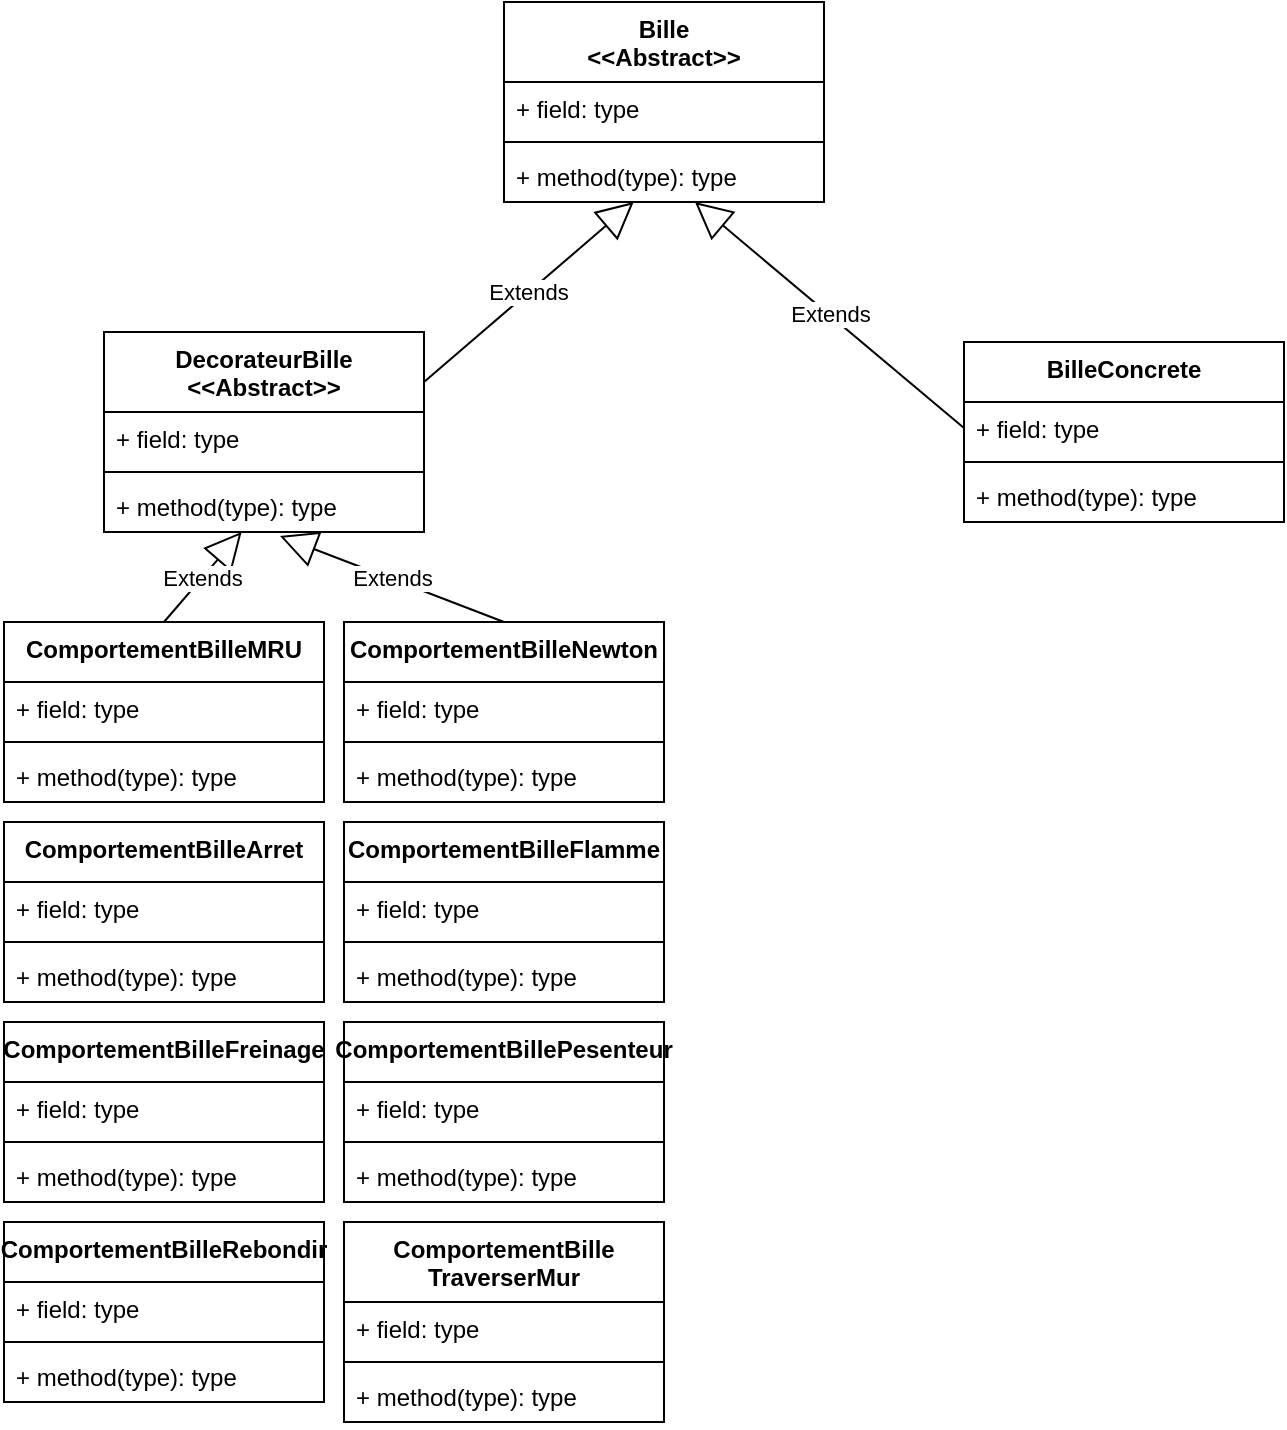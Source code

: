 <mxfile version="22.1.5" type="device">
  <diagram name="Page-1" id="y6GUsYUMh8W0VILu-CTX">
    <mxGraphModel dx="512" dy="767" grid="1" gridSize="10" guides="1" tooltips="1" connect="1" arrows="1" fold="1" page="1" pageScale="1" pageWidth="827" pageHeight="1169" math="0" shadow="0">
      <root>
        <mxCell id="0" />
        <mxCell id="1" parent="0" />
        <mxCell id="aRLeVCZa8Ol4xVSwPV5y-1" value="Bille&lt;br&gt;&amp;lt;&amp;lt;Abstract&amp;gt;&amp;gt;" style="swimlane;fontStyle=1;align=center;verticalAlign=top;childLayout=stackLayout;horizontal=1;startSize=40;horizontalStack=0;resizeParent=1;resizeParentMax=0;resizeLast=0;collapsible=1;marginBottom=0;whiteSpace=wrap;html=1;" vertex="1" parent="1">
          <mxGeometry x="310" y="40" width="160" height="100" as="geometry" />
        </mxCell>
        <mxCell id="aRLeVCZa8Ol4xVSwPV5y-2" value="+ field: type" style="text;strokeColor=none;fillColor=none;align=left;verticalAlign=top;spacingLeft=4;spacingRight=4;overflow=hidden;rotatable=0;points=[[0,0.5],[1,0.5]];portConstraint=eastwest;whiteSpace=wrap;html=1;" vertex="1" parent="aRLeVCZa8Ol4xVSwPV5y-1">
          <mxGeometry y="40" width="160" height="26" as="geometry" />
        </mxCell>
        <mxCell id="aRLeVCZa8Ol4xVSwPV5y-3" value="" style="line;strokeWidth=1;fillColor=none;align=left;verticalAlign=middle;spacingTop=-1;spacingLeft=3;spacingRight=3;rotatable=0;labelPosition=right;points=[];portConstraint=eastwest;strokeColor=inherit;" vertex="1" parent="aRLeVCZa8Ol4xVSwPV5y-1">
          <mxGeometry y="66" width="160" height="8" as="geometry" />
        </mxCell>
        <mxCell id="aRLeVCZa8Ol4xVSwPV5y-4" value="+ method(type): type" style="text;strokeColor=none;fillColor=none;align=left;verticalAlign=top;spacingLeft=4;spacingRight=4;overflow=hidden;rotatable=0;points=[[0,0.5],[1,0.5]];portConstraint=eastwest;whiteSpace=wrap;html=1;" vertex="1" parent="aRLeVCZa8Ol4xVSwPV5y-1">
          <mxGeometry y="74" width="160" height="26" as="geometry" />
        </mxCell>
        <mxCell id="aRLeVCZa8Ol4xVSwPV5y-5" value="BilleConcrete" style="swimlane;fontStyle=1;align=center;verticalAlign=top;childLayout=stackLayout;horizontal=1;startSize=30;horizontalStack=0;resizeParent=1;resizeParentMax=0;resizeLast=0;collapsible=1;marginBottom=0;whiteSpace=wrap;html=1;" vertex="1" parent="1">
          <mxGeometry x="540" y="210" width="160" height="90" as="geometry" />
        </mxCell>
        <mxCell id="aRLeVCZa8Ol4xVSwPV5y-6" value="+ field: type" style="text;strokeColor=none;fillColor=none;align=left;verticalAlign=top;spacingLeft=4;spacingRight=4;overflow=hidden;rotatable=0;points=[[0,0.5],[1,0.5]];portConstraint=eastwest;whiteSpace=wrap;html=1;" vertex="1" parent="aRLeVCZa8Ol4xVSwPV5y-5">
          <mxGeometry y="30" width="160" height="26" as="geometry" />
        </mxCell>
        <mxCell id="aRLeVCZa8Ol4xVSwPV5y-7" value="" style="line;strokeWidth=1;fillColor=none;align=left;verticalAlign=middle;spacingTop=-1;spacingLeft=3;spacingRight=3;rotatable=0;labelPosition=right;points=[];portConstraint=eastwest;strokeColor=inherit;" vertex="1" parent="aRLeVCZa8Ol4xVSwPV5y-5">
          <mxGeometry y="56" width="160" height="8" as="geometry" />
        </mxCell>
        <mxCell id="aRLeVCZa8Ol4xVSwPV5y-8" value="+ method(type): type" style="text;strokeColor=none;fillColor=none;align=left;verticalAlign=top;spacingLeft=4;spacingRight=4;overflow=hidden;rotatable=0;points=[[0,0.5],[1,0.5]];portConstraint=eastwest;whiteSpace=wrap;html=1;" vertex="1" parent="aRLeVCZa8Ol4xVSwPV5y-5">
          <mxGeometry y="64" width="160" height="26" as="geometry" />
        </mxCell>
        <mxCell id="aRLeVCZa8Ol4xVSwPV5y-13" value="DecorateurBille&lt;br&gt;&amp;lt;&amp;lt;Abstract&amp;gt;&amp;gt;" style="swimlane;fontStyle=1;align=center;verticalAlign=top;childLayout=stackLayout;horizontal=1;startSize=40;horizontalStack=0;resizeParent=1;resizeParentMax=0;resizeLast=0;collapsible=1;marginBottom=0;whiteSpace=wrap;html=1;" vertex="1" parent="1">
          <mxGeometry x="110" y="205" width="160" height="100" as="geometry" />
        </mxCell>
        <mxCell id="aRLeVCZa8Ol4xVSwPV5y-14" value="+ field: type" style="text;strokeColor=none;fillColor=none;align=left;verticalAlign=top;spacingLeft=4;spacingRight=4;overflow=hidden;rotatable=0;points=[[0,0.5],[1,0.5]];portConstraint=eastwest;whiteSpace=wrap;html=1;" vertex="1" parent="aRLeVCZa8Ol4xVSwPV5y-13">
          <mxGeometry y="40" width="160" height="26" as="geometry" />
        </mxCell>
        <mxCell id="aRLeVCZa8Ol4xVSwPV5y-15" value="" style="line;strokeWidth=1;fillColor=none;align=left;verticalAlign=middle;spacingTop=-1;spacingLeft=3;spacingRight=3;rotatable=0;labelPosition=right;points=[];portConstraint=eastwest;strokeColor=inherit;" vertex="1" parent="aRLeVCZa8Ol4xVSwPV5y-13">
          <mxGeometry y="66" width="160" height="8" as="geometry" />
        </mxCell>
        <mxCell id="aRLeVCZa8Ol4xVSwPV5y-16" value="+ method(type): type" style="text;strokeColor=none;fillColor=none;align=left;verticalAlign=top;spacingLeft=4;spacingRight=4;overflow=hidden;rotatable=0;points=[[0,0.5],[1,0.5]];portConstraint=eastwest;whiteSpace=wrap;html=1;" vertex="1" parent="aRLeVCZa8Ol4xVSwPV5y-13">
          <mxGeometry y="74" width="160" height="26" as="geometry" />
        </mxCell>
        <mxCell id="aRLeVCZa8Ol4xVSwPV5y-17" value="ComportementBilleMRU" style="swimlane;fontStyle=1;align=center;verticalAlign=top;childLayout=stackLayout;horizontal=1;startSize=30;horizontalStack=0;resizeParent=1;resizeParentMax=0;resizeLast=0;collapsible=1;marginBottom=0;whiteSpace=wrap;html=1;" vertex="1" parent="1">
          <mxGeometry x="60" y="350" width="160" height="90" as="geometry" />
        </mxCell>
        <mxCell id="aRLeVCZa8Ol4xVSwPV5y-18" value="+ field: type" style="text;strokeColor=none;fillColor=none;align=left;verticalAlign=top;spacingLeft=4;spacingRight=4;overflow=hidden;rotatable=0;points=[[0,0.5],[1,0.5]];portConstraint=eastwest;whiteSpace=wrap;html=1;" vertex="1" parent="aRLeVCZa8Ol4xVSwPV5y-17">
          <mxGeometry y="30" width="160" height="26" as="geometry" />
        </mxCell>
        <mxCell id="aRLeVCZa8Ol4xVSwPV5y-19" value="" style="line;strokeWidth=1;fillColor=none;align=left;verticalAlign=middle;spacingTop=-1;spacingLeft=3;spacingRight=3;rotatable=0;labelPosition=right;points=[];portConstraint=eastwest;strokeColor=inherit;" vertex="1" parent="aRLeVCZa8Ol4xVSwPV5y-17">
          <mxGeometry y="56" width="160" height="8" as="geometry" />
        </mxCell>
        <mxCell id="aRLeVCZa8Ol4xVSwPV5y-20" value="+ method(type): type" style="text;strokeColor=none;fillColor=none;align=left;verticalAlign=top;spacingLeft=4;spacingRight=4;overflow=hidden;rotatable=0;points=[[0,0.5],[1,0.5]];portConstraint=eastwest;whiteSpace=wrap;html=1;" vertex="1" parent="aRLeVCZa8Ol4xVSwPV5y-17">
          <mxGeometry y="64" width="160" height="26" as="geometry" />
        </mxCell>
        <mxCell id="aRLeVCZa8Ol4xVSwPV5y-21" value="ComportementBilleNewton" style="swimlane;fontStyle=1;align=center;verticalAlign=top;childLayout=stackLayout;horizontal=1;startSize=30;horizontalStack=0;resizeParent=1;resizeParentMax=0;resizeLast=0;collapsible=1;marginBottom=0;whiteSpace=wrap;html=1;" vertex="1" parent="1">
          <mxGeometry x="230" y="350" width="160" height="90" as="geometry" />
        </mxCell>
        <mxCell id="aRLeVCZa8Ol4xVSwPV5y-22" value="+ field: type" style="text;strokeColor=none;fillColor=none;align=left;verticalAlign=top;spacingLeft=4;spacingRight=4;overflow=hidden;rotatable=0;points=[[0,0.5],[1,0.5]];portConstraint=eastwest;whiteSpace=wrap;html=1;" vertex="1" parent="aRLeVCZa8Ol4xVSwPV5y-21">
          <mxGeometry y="30" width="160" height="26" as="geometry" />
        </mxCell>
        <mxCell id="aRLeVCZa8Ol4xVSwPV5y-23" value="" style="line;strokeWidth=1;fillColor=none;align=left;verticalAlign=middle;spacingTop=-1;spacingLeft=3;spacingRight=3;rotatable=0;labelPosition=right;points=[];portConstraint=eastwest;strokeColor=inherit;" vertex="1" parent="aRLeVCZa8Ol4xVSwPV5y-21">
          <mxGeometry y="56" width="160" height="8" as="geometry" />
        </mxCell>
        <mxCell id="aRLeVCZa8Ol4xVSwPV5y-24" value="+ method(type): type" style="text;strokeColor=none;fillColor=none;align=left;verticalAlign=top;spacingLeft=4;spacingRight=4;overflow=hidden;rotatable=0;points=[[0,0.5],[1,0.5]];portConstraint=eastwest;whiteSpace=wrap;html=1;" vertex="1" parent="aRLeVCZa8Ol4xVSwPV5y-21">
          <mxGeometry y="64" width="160" height="26" as="geometry" />
        </mxCell>
        <mxCell id="aRLeVCZa8Ol4xVSwPV5y-25" value="ComportementBilleArret" style="swimlane;fontStyle=1;align=center;verticalAlign=top;childLayout=stackLayout;horizontal=1;startSize=30;horizontalStack=0;resizeParent=1;resizeParentMax=0;resizeLast=0;collapsible=1;marginBottom=0;whiteSpace=wrap;html=1;" vertex="1" parent="1">
          <mxGeometry x="60" y="450" width="160" height="90" as="geometry" />
        </mxCell>
        <mxCell id="aRLeVCZa8Ol4xVSwPV5y-26" value="+ field: type" style="text;strokeColor=none;fillColor=none;align=left;verticalAlign=top;spacingLeft=4;spacingRight=4;overflow=hidden;rotatable=0;points=[[0,0.5],[1,0.5]];portConstraint=eastwest;whiteSpace=wrap;html=1;" vertex="1" parent="aRLeVCZa8Ol4xVSwPV5y-25">
          <mxGeometry y="30" width="160" height="26" as="geometry" />
        </mxCell>
        <mxCell id="aRLeVCZa8Ol4xVSwPV5y-27" value="" style="line;strokeWidth=1;fillColor=none;align=left;verticalAlign=middle;spacingTop=-1;spacingLeft=3;spacingRight=3;rotatable=0;labelPosition=right;points=[];portConstraint=eastwest;strokeColor=inherit;" vertex="1" parent="aRLeVCZa8Ol4xVSwPV5y-25">
          <mxGeometry y="56" width="160" height="8" as="geometry" />
        </mxCell>
        <mxCell id="aRLeVCZa8Ol4xVSwPV5y-28" value="+ method(type): type" style="text;strokeColor=none;fillColor=none;align=left;verticalAlign=top;spacingLeft=4;spacingRight=4;overflow=hidden;rotatable=0;points=[[0,0.5],[1,0.5]];portConstraint=eastwest;whiteSpace=wrap;html=1;" vertex="1" parent="aRLeVCZa8Ol4xVSwPV5y-25">
          <mxGeometry y="64" width="160" height="26" as="geometry" />
        </mxCell>
        <mxCell id="aRLeVCZa8Ol4xVSwPV5y-29" value="ComportementBilleFlamme" style="swimlane;fontStyle=1;align=center;verticalAlign=top;childLayout=stackLayout;horizontal=1;startSize=30;horizontalStack=0;resizeParent=1;resizeParentMax=0;resizeLast=0;collapsible=1;marginBottom=0;whiteSpace=wrap;html=1;" vertex="1" parent="1">
          <mxGeometry x="230" y="450" width="160" height="90" as="geometry" />
        </mxCell>
        <mxCell id="aRLeVCZa8Ol4xVSwPV5y-30" value="+ field: type" style="text;strokeColor=none;fillColor=none;align=left;verticalAlign=top;spacingLeft=4;spacingRight=4;overflow=hidden;rotatable=0;points=[[0,0.5],[1,0.5]];portConstraint=eastwest;whiteSpace=wrap;html=1;" vertex="1" parent="aRLeVCZa8Ol4xVSwPV5y-29">
          <mxGeometry y="30" width="160" height="26" as="geometry" />
        </mxCell>
        <mxCell id="aRLeVCZa8Ol4xVSwPV5y-31" value="" style="line;strokeWidth=1;fillColor=none;align=left;verticalAlign=middle;spacingTop=-1;spacingLeft=3;spacingRight=3;rotatable=0;labelPosition=right;points=[];portConstraint=eastwest;strokeColor=inherit;" vertex="1" parent="aRLeVCZa8Ol4xVSwPV5y-29">
          <mxGeometry y="56" width="160" height="8" as="geometry" />
        </mxCell>
        <mxCell id="aRLeVCZa8Ol4xVSwPV5y-32" value="+ method(type): type" style="text;strokeColor=none;fillColor=none;align=left;verticalAlign=top;spacingLeft=4;spacingRight=4;overflow=hidden;rotatable=0;points=[[0,0.5],[1,0.5]];portConstraint=eastwest;whiteSpace=wrap;html=1;" vertex="1" parent="aRLeVCZa8Ol4xVSwPV5y-29">
          <mxGeometry y="64" width="160" height="26" as="geometry" />
        </mxCell>
        <mxCell id="aRLeVCZa8Ol4xVSwPV5y-33" value="ComportementBilleFreinage" style="swimlane;fontStyle=1;align=center;verticalAlign=top;childLayout=stackLayout;horizontal=1;startSize=30;horizontalStack=0;resizeParent=1;resizeParentMax=0;resizeLast=0;collapsible=1;marginBottom=0;whiteSpace=wrap;html=1;" vertex="1" parent="1">
          <mxGeometry x="60" y="550" width="160" height="90" as="geometry" />
        </mxCell>
        <mxCell id="aRLeVCZa8Ol4xVSwPV5y-34" value="+ field: type" style="text;strokeColor=none;fillColor=none;align=left;verticalAlign=top;spacingLeft=4;spacingRight=4;overflow=hidden;rotatable=0;points=[[0,0.5],[1,0.5]];portConstraint=eastwest;whiteSpace=wrap;html=1;" vertex="1" parent="aRLeVCZa8Ol4xVSwPV5y-33">
          <mxGeometry y="30" width="160" height="26" as="geometry" />
        </mxCell>
        <mxCell id="aRLeVCZa8Ol4xVSwPV5y-35" value="" style="line;strokeWidth=1;fillColor=none;align=left;verticalAlign=middle;spacingTop=-1;spacingLeft=3;spacingRight=3;rotatable=0;labelPosition=right;points=[];portConstraint=eastwest;strokeColor=inherit;" vertex="1" parent="aRLeVCZa8Ol4xVSwPV5y-33">
          <mxGeometry y="56" width="160" height="8" as="geometry" />
        </mxCell>
        <mxCell id="aRLeVCZa8Ol4xVSwPV5y-36" value="+ method(type): type" style="text;strokeColor=none;fillColor=none;align=left;verticalAlign=top;spacingLeft=4;spacingRight=4;overflow=hidden;rotatable=0;points=[[0,0.5],[1,0.5]];portConstraint=eastwest;whiteSpace=wrap;html=1;" vertex="1" parent="aRLeVCZa8Ol4xVSwPV5y-33">
          <mxGeometry y="64" width="160" height="26" as="geometry" />
        </mxCell>
        <mxCell id="aRLeVCZa8Ol4xVSwPV5y-37" value="ComportementBillePesenteur" style="swimlane;fontStyle=1;align=center;verticalAlign=top;childLayout=stackLayout;horizontal=1;startSize=30;horizontalStack=0;resizeParent=1;resizeParentMax=0;resizeLast=0;collapsible=1;marginBottom=0;whiteSpace=wrap;html=1;" vertex="1" parent="1">
          <mxGeometry x="230" y="550" width="160" height="90" as="geometry" />
        </mxCell>
        <mxCell id="aRLeVCZa8Ol4xVSwPV5y-38" value="+ field: type" style="text;strokeColor=none;fillColor=none;align=left;verticalAlign=top;spacingLeft=4;spacingRight=4;overflow=hidden;rotatable=0;points=[[0,0.5],[1,0.5]];portConstraint=eastwest;whiteSpace=wrap;html=1;" vertex="1" parent="aRLeVCZa8Ol4xVSwPV5y-37">
          <mxGeometry y="30" width="160" height="26" as="geometry" />
        </mxCell>
        <mxCell id="aRLeVCZa8Ol4xVSwPV5y-39" value="" style="line;strokeWidth=1;fillColor=none;align=left;verticalAlign=middle;spacingTop=-1;spacingLeft=3;spacingRight=3;rotatable=0;labelPosition=right;points=[];portConstraint=eastwest;strokeColor=inherit;" vertex="1" parent="aRLeVCZa8Ol4xVSwPV5y-37">
          <mxGeometry y="56" width="160" height="8" as="geometry" />
        </mxCell>
        <mxCell id="aRLeVCZa8Ol4xVSwPV5y-40" value="+ method(type): type" style="text;strokeColor=none;fillColor=none;align=left;verticalAlign=top;spacingLeft=4;spacingRight=4;overflow=hidden;rotatable=0;points=[[0,0.5],[1,0.5]];portConstraint=eastwest;whiteSpace=wrap;html=1;" vertex="1" parent="aRLeVCZa8Ol4xVSwPV5y-37">
          <mxGeometry y="64" width="160" height="26" as="geometry" />
        </mxCell>
        <mxCell id="aRLeVCZa8Ol4xVSwPV5y-41" value="ComportementBilleRebondir" style="swimlane;fontStyle=1;align=center;verticalAlign=top;childLayout=stackLayout;horizontal=1;startSize=30;horizontalStack=0;resizeParent=1;resizeParentMax=0;resizeLast=0;collapsible=1;marginBottom=0;whiteSpace=wrap;html=1;" vertex="1" parent="1">
          <mxGeometry x="60" y="650" width="160" height="90" as="geometry" />
        </mxCell>
        <mxCell id="aRLeVCZa8Ol4xVSwPV5y-42" value="+ field: type" style="text;strokeColor=none;fillColor=none;align=left;verticalAlign=top;spacingLeft=4;spacingRight=4;overflow=hidden;rotatable=0;points=[[0,0.5],[1,0.5]];portConstraint=eastwest;whiteSpace=wrap;html=1;" vertex="1" parent="aRLeVCZa8Ol4xVSwPV5y-41">
          <mxGeometry y="30" width="160" height="26" as="geometry" />
        </mxCell>
        <mxCell id="aRLeVCZa8Ol4xVSwPV5y-43" value="" style="line;strokeWidth=1;fillColor=none;align=left;verticalAlign=middle;spacingTop=-1;spacingLeft=3;spacingRight=3;rotatable=0;labelPosition=right;points=[];portConstraint=eastwest;strokeColor=inherit;" vertex="1" parent="aRLeVCZa8Ol4xVSwPV5y-41">
          <mxGeometry y="56" width="160" height="8" as="geometry" />
        </mxCell>
        <mxCell id="aRLeVCZa8Ol4xVSwPV5y-44" value="+ method(type): type" style="text;strokeColor=none;fillColor=none;align=left;verticalAlign=top;spacingLeft=4;spacingRight=4;overflow=hidden;rotatable=0;points=[[0,0.5],[1,0.5]];portConstraint=eastwest;whiteSpace=wrap;html=1;" vertex="1" parent="aRLeVCZa8Ol4xVSwPV5y-41">
          <mxGeometry y="64" width="160" height="26" as="geometry" />
        </mxCell>
        <mxCell id="aRLeVCZa8Ol4xVSwPV5y-46" value="ComportementBille&lt;br&gt;TraverserMur" style="swimlane;fontStyle=1;align=center;verticalAlign=top;childLayout=stackLayout;horizontal=1;startSize=40;horizontalStack=0;resizeParent=1;resizeParentMax=0;resizeLast=0;collapsible=1;marginBottom=0;whiteSpace=wrap;html=1;" vertex="1" parent="1">
          <mxGeometry x="230" y="650" width="160" height="100" as="geometry" />
        </mxCell>
        <mxCell id="aRLeVCZa8Ol4xVSwPV5y-47" value="+ field: type" style="text;strokeColor=none;fillColor=none;align=left;verticalAlign=top;spacingLeft=4;spacingRight=4;overflow=hidden;rotatable=0;points=[[0,0.5],[1,0.5]];portConstraint=eastwest;whiteSpace=wrap;html=1;" vertex="1" parent="aRLeVCZa8Ol4xVSwPV5y-46">
          <mxGeometry y="40" width="160" height="26" as="geometry" />
        </mxCell>
        <mxCell id="aRLeVCZa8Ol4xVSwPV5y-48" value="" style="line;strokeWidth=1;fillColor=none;align=left;verticalAlign=middle;spacingTop=-1;spacingLeft=3;spacingRight=3;rotatable=0;labelPosition=right;points=[];portConstraint=eastwest;strokeColor=inherit;" vertex="1" parent="aRLeVCZa8Ol4xVSwPV5y-46">
          <mxGeometry y="66" width="160" height="8" as="geometry" />
        </mxCell>
        <mxCell id="aRLeVCZa8Ol4xVSwPV5y-49" value="+ method(type): type" style="text;strokeColor=none;fillColor=none;align=left;verticalAlign=top;spacingLeft=4;spacingRight=4;overflow=hidden;rotatable=0;points=[[0,0.5],[1,0.5]];portConstraint=eastwest;whiteSpace=wrap;html=1;" vertex="1" parent="aRLeVCZa8Ol4xVSwPV5y-46">
          <mxGeometry y="74" width="160" height="26" as="geometry" />
        </mxCell>
        <mxCell id="aRLeVCZa8Ol4xVSwPV5y-50" value="Extends" style="endArrow=block;endSize=16;endFill=0;html=1;rounded=0;exitX=0.5;exitY=0;exitDx=0;exitDy=0;" edge="1" parent="1" source="aRLeVCZa8Ol4xVSwPV5y-17" target="aRLeVCZa8Ol4xVSwPV5y-16">
          <mxGeometry width="160" relative="1" as="geometry">
            <mxPoint x="180" y="320" as="sourcePoint" />
            <mxPoint x="340" y="320" as="targetPoint" />
          </mxGeometry>
        </mxCell>
        <mxCell id="aRLeVCZa8Ol4xVSwPV5y-51" value="Extends" style="endArrow=block;endSize=16;endFill=0;html=1;rounded=0;exitX=0.5;exitY=0;exitDx=0;exitDy=0;entryX=0.55;entryY=1.077;entryDx=0;entryDy=0;entryPerimeter=0;" edge="1" parent="1" source="aRLeVCZa8Ol4xVSwPV5y-21" target="aRLeVCZa8Ol4xVSwPV5y-16">
          <mxGeometry width="160" relative="1" as="geometry">
            <mxPoint x="150" y="360" as="sourcePoint" />
            <mxPoint x="189" y="315" as="targetPoint" />
          </mxGeometry>
        </mxCell>
        <mxCell id="aRLeVCZa8Ol4xVSwPV5y-52" value="Extends" style="endArrow=block;endSize=16;endFill=0;html=1;rounded=0;exitX=1;exitY=0.25;exitDx=0;exitDy=0;" edge="1" parent="1" source="aRLeVCZa8Ol4xVSwPV5y-13" target="aRLeVCZa8Ol4xVSwPV5y-4">
          <mxGeometry width="160" relative="1" as="geometry">
            <mxPoint x="320" y="360" as="sourcePoint" />
            <mxPoint x="208" y="317" as="targetPoint" />
          </mxGeometry>
        </mxCell>
        <mxCell id="aRLeVCZa8Ol4xVSwPV5y-53" value="Extends" style="endArrow=block;endSize=16;endFill=0;html=1;rounded=0;exitX=0;exitY=0.5;exitDx=0;exitDy=0;" edge="1" parent="1" source="aRLeVCZa8Ol4xVSwPV5y-6" target="aRLeVCZa8Ol4xVSwPV5y-4">
          <mxGeometry width="160" relative="1" as="geometry">
            <mxPoint x="280" y="240" as="sourcePoint" />
            <mxPoint x="385" y="150" as="targetPoint" />
          </mxGeometry>
        </mxCell>
      </root>
    </mxGraphModel>
  </diagram>
</mxfile>
